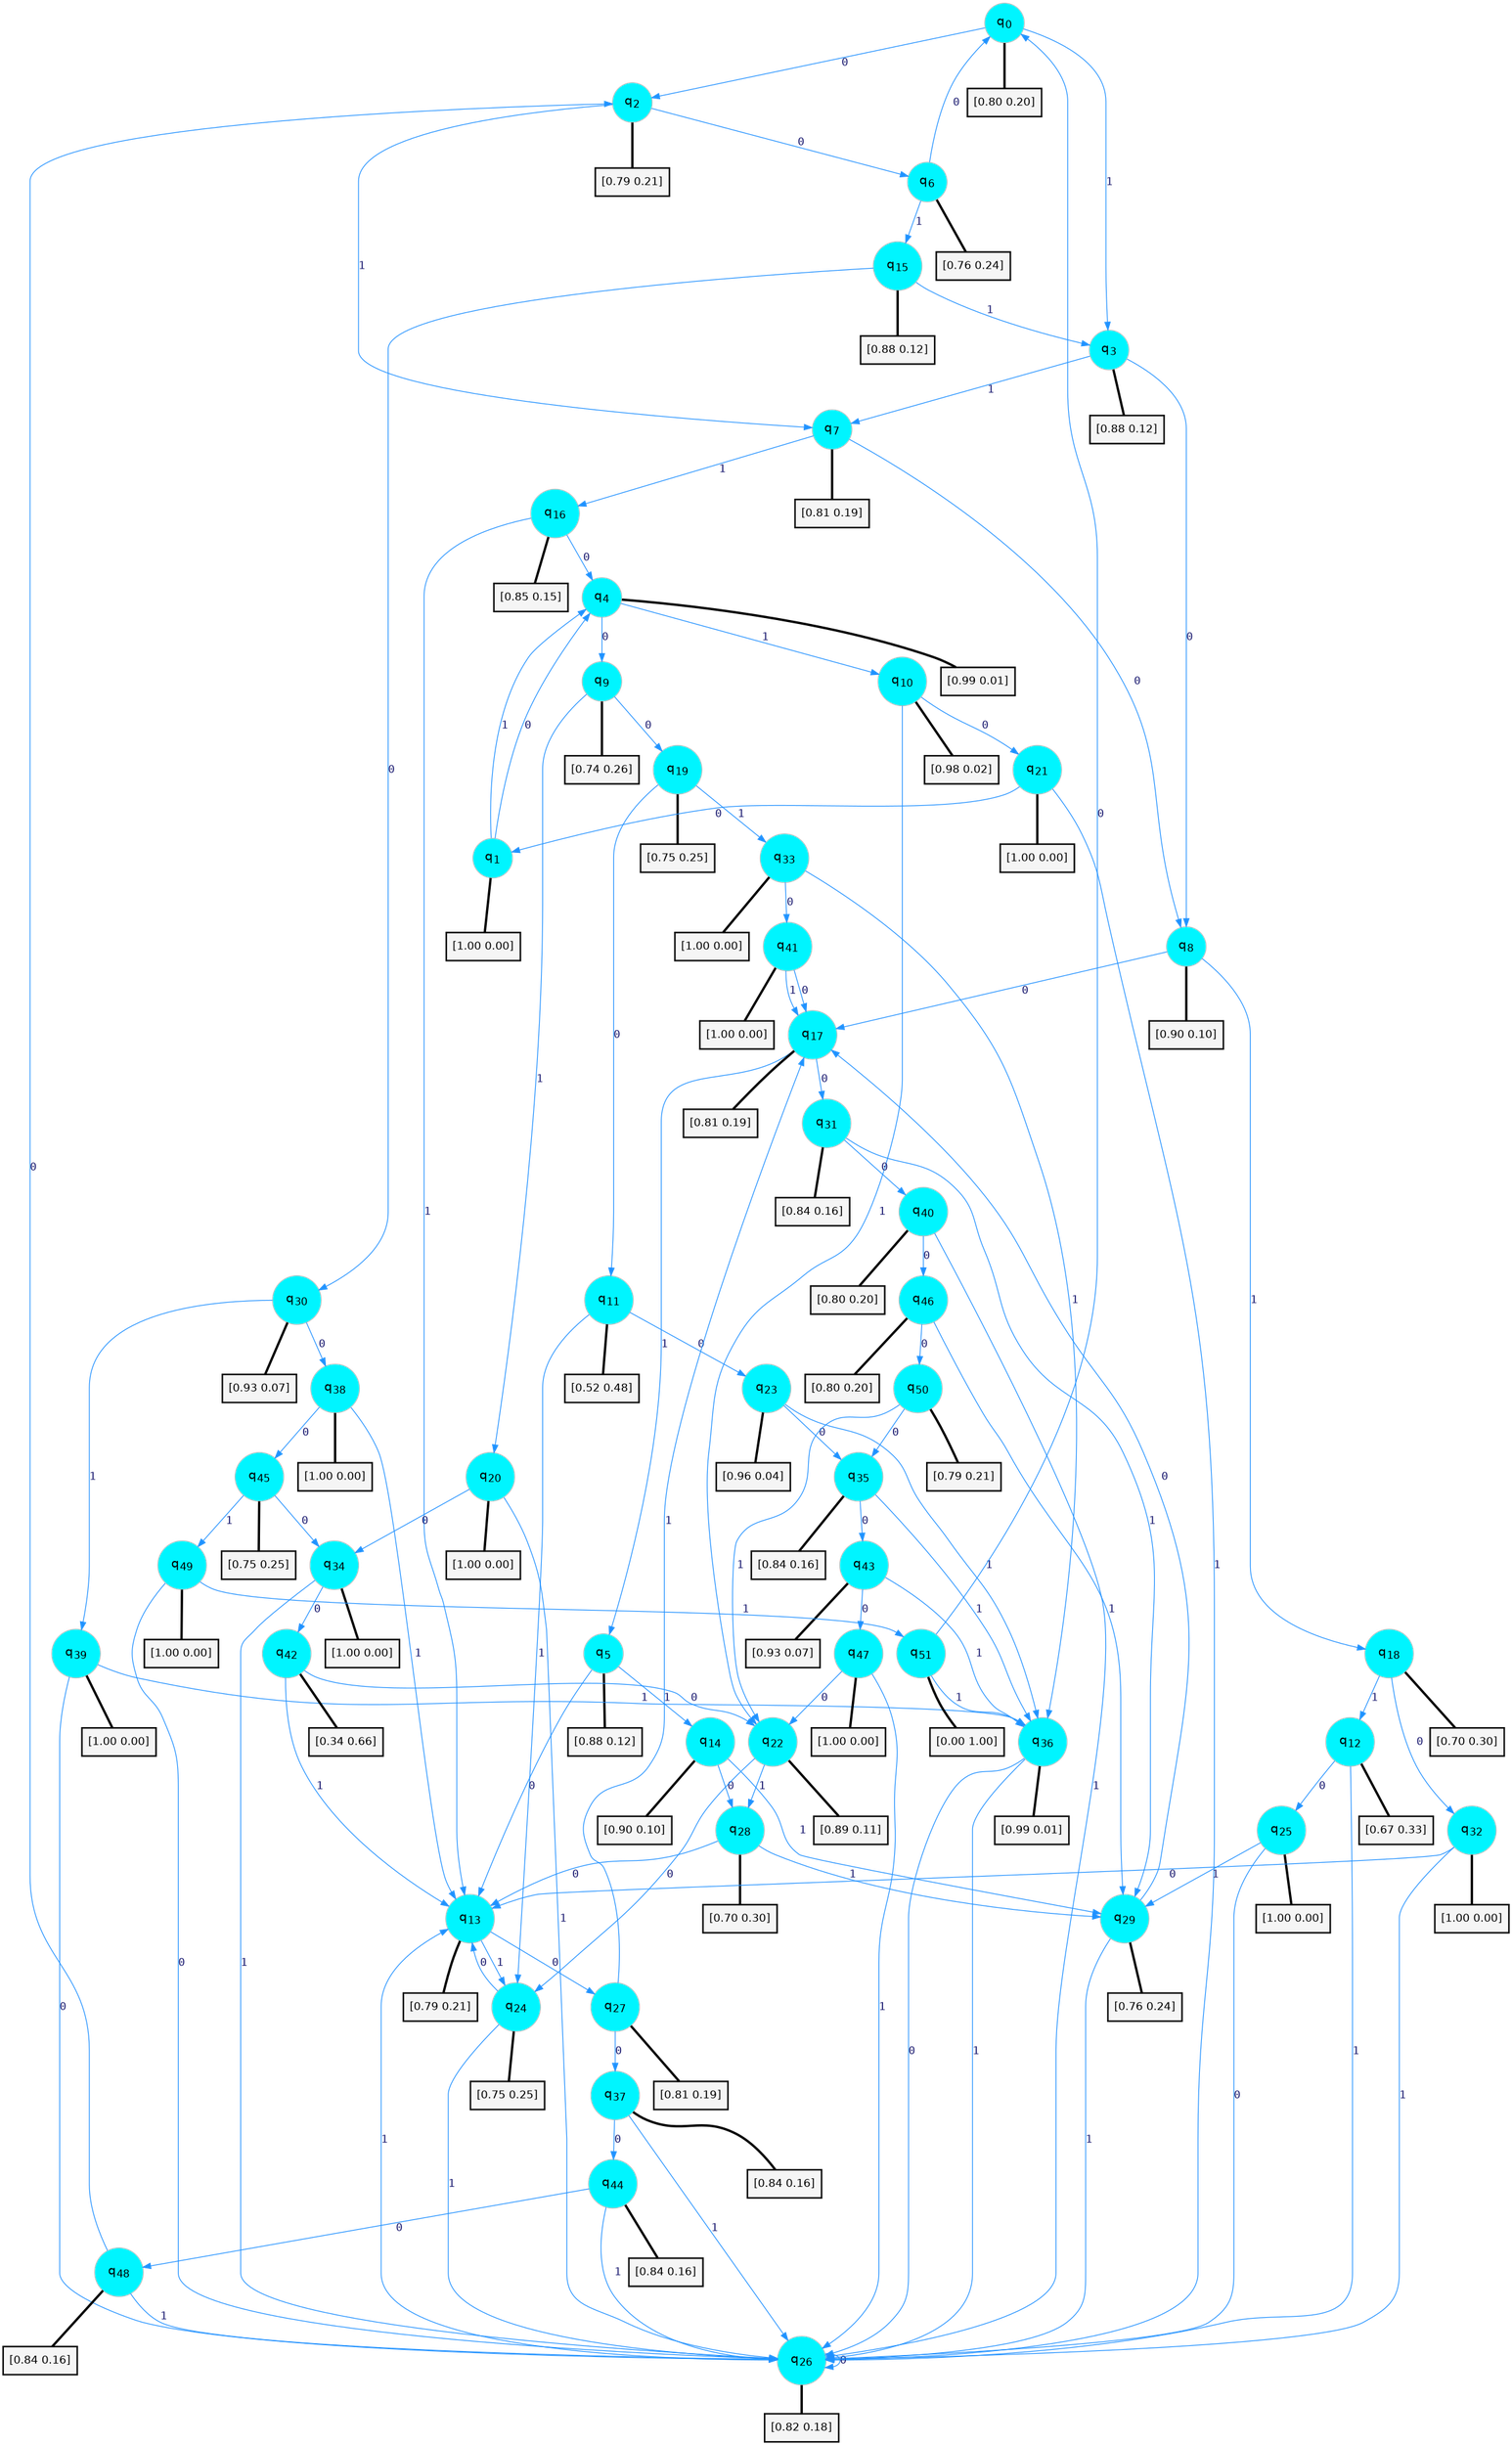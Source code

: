 digraph G {
graph [
bgcolor=transparent, dpi=300, rankdir=TD, size="40,25"];
node [
color=gray, fillcolor=turquoise1, fontcolor=black, fontname=Helvetica, fontsize=16, fontweight=bold, shape=circle, style=filled];
edge [
arrowsize=1, color=dodgerblue1, fontcolor=midnightblue, fontname=courier, fontweight=bold, penwidth=1, style=solid, weight=20];
0[label=<q<SUB>0</SUB>>];
1[label=<q<SUB>1</SUB>>];
2[label=<q<SUB>2</SUB>>];
3[label=<q<SUB>3</SUB>>];
4[label=<q<SUB>4</SUB>>];
5[label=<q<SUB>5</SUB>>];
6[label=<q<SUB>6</SUB>>];
7[label=<q<SUB>7</SUB>>];
8[label=<q<SUB>8</SUB>>];
9[label=<q<SUB>9</SUB>>];
10[label=<q<SUB>10</SUB>>];
11[label=<q<SUB>11</SUB>>];
12[label=<q<SUB>12</SUB>>];
13[label=<q<SUB>13</SUB>>];
14[label=<q<SUB>14</SUB>>];
15[label=<q<SUB>15</SUB>>];
16[label=<q<SUB>16</SUB>>];
17[label=<q<SUB>17</SUB>>];
18[label=<q<SUB>18</SUB>>];
19[label=<q<SUB>19</SUB>>];
20[label=<q<SUB>20</SUB>>];
21[label=<q<SUB>21</SUB>>];
22[label=<q<SUB>22</SUB>>];
23[label=<q<SUB>23</SUB>>];
24[label=<q<SUB>24</SUB>>];
25[label=<q<SUB>25</SUB>>];
26[label=<q<SUB>26</SUB>>];
27[label=<q<SUB>27</SUB>>];
28[label=<q<SUB>28</SUB>>];
29[label=<q<SUB>29</SUB>>];
30[label=<q<SUB>30</SUB>>];
31[label=<q<SUB>31</SUB>>];
32[label=<q<SUB>32</SUB>>];
33[label=<q<SUB>33</SUB>>];
34[label=<q<SUB>34</SUB>>];
35[label=<q<SUB>35</SUB>>];
36[label=<q<SUB>36</SUB>>];
37[label=<q<SUB>37</SUB>>];
38[label=<q<SUB>38</SUB>>];
39[label=<q<SUB>39</SUB>>];
40[label=<q<SUB>40</SUB>>];
41[label=<q<SUB>41</SUB>>];
42[label=<q<SUB>42</SUB>>];
43[label=<q<SUB>43</SUB>>];
44[label=<q<SUB>44</SUB>>];
45[label=<q<SUB>45</SUB>>];
46[label=<q<SUB>46</SUB>>];
47[label=<q<SUB>47</SUB>>];
48[label=<q<SUB>48</SUB>>];
49[label=<q<SUB>49</SUB>>];
50[label=<q<SUB>50</SUB>>];
51[label=<q<SUB>51</SUB>>];
52[label="[0.80 0.20]", shape=box,fontcolor=black, fontname=Helvetica, fontsize=14, penwidth=2, fillcolor=whitesmoke,color=black];
53[label="[1.00 0.00]", shape=box,fontcolor=black, fontname=Helvetica, fontsize=14, penwidth=2, fillcolor=whitesmoke,color=black];
54[label="[0.79 0.21]", shape=box,fontcolor=black, fontname=Helvetica, fontsize=14, penwidth=2, fillcolor=whitesmoke,color=black];
55[label="[0.88 0.12]", shape=box,fontcolor=black, fontname=Helvetica, fontsize=14, penwidth=2, fillcolor=whitesmoke,color=black];
56[label="[0.99 0.01]", shape=box,fontcolor=black, fontname=Helvetica, fontsize=14, penwidth=2, fillcolor=whitesmoke,color=black];
57[label="[0.88 0.12]", shape=box,fontcolor=black, fontname=Helvetica, fontsize=14, penwidth=2, fillcolor=whitesmoke,color=black];
58[label="[0.76 0.24]", shape=box,fontcolor=black, fontname=Helvetica, fontsize=14, penwidth=2, fillcolor=whitesmoke,color=black];
59[label="[0.81 0.19]", shape=box,fontcolor=black, fontname=Helvetica, fontsize=14, penwidth=2, fillcolor=whitesmoke,color=black];
60[label="[0.90 0.10]", shape=box,fontcolor=black, fontname=Helvetica, fontsize=14, penwidth=2, fillcolor=whitesmoke,color=black];
61[label="[0.74 0.26]", shape=box,fontcolor=black, fontname=Helvetica, fontsize=14, penwidth=2, fillcolor=whitesmoke,color=black];
62[label="[0.98 0.02]", shape=box,fontcolor=black, fontname=Helvetica, fontsize=14, penwidth=2, fillcolor=whitesmoke,color=black];
63[label="[0.52 0.48]", shape=box,fontcolor=black, fontname=Helvetica, fontsize=14, penwidth=2, fillcolor=whitesmoke,color=black];
64[label="[0.67 0.33]", shape=box,fontcolor=black, fontname=Helvetica, fontsize=14, penwidth=2, fillcolor=whitesmoke,color=black];
65[label="[0.79 0.21]", shape=box,fontcolor=black, fontname=Helvetica, fontsize=14, penwidth=2, fillcolor=whitesmoke,color=black];
66[label="[0.90 0.10]", shape=box,fontcolor=black, fontname=Helvetica, fontsize=14, penwidth=2, fillcolor=whitesmoke,color=black];
67[label="[0.88 0.12]", shape=box,fontcolor=black, fontname=Helvetica, fontsize=14, penwidth=2, fillcolor=whitesmoke,color=black];
68[label="[0.85 0.15]", shape=box,fontcolor=black, fontname=Helvetica, fontsize=14, penwidth=2, fillcolor=whitesmoke,color=black];
69[label="[0.81 0.19]", shape=box,fontcolor=black, fontname=Helvetica, fontsize=14, penwidth=2, fillcolor=whitesmoke,color=black];
70[label="[0.70 0.30]", shape=box,fontcolor=black, fontname=Helvetica, fontsize=14, penwidth=2, fillcolor=whitesmoke,color=black];
71[label="[0.75 0.25]", shape=box,fontcolor=black, fontname=Helvetica, fontsize=14, penwidth=2, fillcolor=whitesmoke,color=black];
72[label="[1.00 0.00]", shape=box,fontcolor=black, fontname=Helvetica, fontsize=14, penwidth=2, fillcolor=whitesmoke,color=black];
73[label="[1.00 0.00]", shape=box,fontcolor=black, fontname=Helvetica, fontsize=14, penwidth=2, fillcolor=whitesmoke,color=black];
74[label="[0.89 0.11]", shape=box,fontcolor=black, fontname=Helvetica, fontsize=14, penwidth=2, fillcolor=whitesmoke,color=black];
75[label="[0.96 0.04]", shape=box,fontcolor=black, fontname=Helvetica, fontsize=14, penwidth=2, fillcolor=whitesmoke,color=black];
76[label="[0.75 0.25]", shape=box,fontcolor=black, fontname=Helvetica, fontsize=14, penwidth=2, fillcolor=whitesmoke,color=black];
77[label="[1.00 0.00]", shape=box,fontcolor=black, fontname=Helvetica, fontsize=14, penwidth=2, fillcolor=whitesmoke,color=black];
78[label="[0.82 0.18]", shape=box,fontcolor=black, fontname=Helvetica, fontsize=14, penwidth=2, fillcolor=whitesmoke,color=black];
79[label="[0.81 0.19]", shape=box,fontcolor=black, fontname=Helvetica, fontsize=14, penwidth=2, fillcolor=whitesmoke,color=black];
80[label="[0.70 0.30]", shape=box,fontcolor=black, fontname=Helvetica, fontsize=14, penwidth=2, fillcolor=whitesmoke,color=black];
81[label="[0.76 0.24]", shape=box,fontcolor=black, fontname=Helvetica, fontsize=14, penwidth=2, fillcolor=whitesmoke,color=black];
82[label="[0.93 0.07]", shape=box,fontcolor=black, fontname=Helvetica, fontsize=14, penwidth=2, fillcolor=whitesmoke,color=black];
83[label="[0.84 0.16]", shape=box,fontcolor=black, fontname=Helvetica, fontsize=14, penwidth=2, fillcolor=whitesmoke,color=black];
84[label="[1.00 0.00]", shape=box,fontcolor=black, fontname=Helvetica, fontsize=14, penwidth=2, fillcolor=whitesmoke,color=black];
85[label="[1.00 0.00]", shape=box,fontcolor=black, fontname=Helvetica, fontsize=14, penwidth=2, fillcolor=whitesmoke,color=black];
86[label="[1.00 0.00]", shape=box,fontcolor=black, fontname=Helvetica, fontsize=14, penwidth=2, fillcolor=whitesmoke,color=black];
87[label="[0.84 0.16]", shape=box,fontcolor=black, fontname=Helvetica, fontsize=14, penwidth=2, fillcolor=whitesmoke,color=black];
88[label="[0.99 0.01]", shape=box,fontcolor=black, fontname=Helvetica, fontsize=14, penwidth=2, fillcolor=whitesmoke,color=black];
89[label="[0.84 0.16]", shape=box,fontcolor=black, fontname=Helvetica, fontsize=14, penwidth=2, fillcolor=whitesmoke,color=black];
90[label="[1.00 0.00]", shape=box,fontcolor=black, fontname=Helvetica, fontsize=14, penwidth=2, fillcolor=whitesmoke,color=black];
91[label="[1.00 0.00]", shape=box,fontcolor=black, fontname=Helvetica, fontsize=14, penwidth=2, fillcolor=whitesmoke,color=black];
92[label="[0.80 0.20]", shape=box,fontcolor=black, fontname=Helvetica, fontsize=14, penwidth=2, fillcolor=whitesmoke,color=black];
93[label="[1.00 0.00]", shape=box,fontcolor=black, fontname=Helvetica, fontsize=14, penwidth=2, fillcolor=whitesmoke,color=black];
94[label="[0.34 0.66]", shape=box,fontcolor=black, fontname=Helvetica, fontsize=14, penwidth=2, fillcolor=whitesmoke,color=black];
95[label="[0.93 0.07]", shape=box,fontcolor=black, fontname=Helvetica, fontsize=14, penwidth=2, fillcolor=whitesmoke,color=black];
96[label="[0.84 0.16]", shape=box,fontcolor=black, fontname=Helvetica, fontsize=14, penwidth=2, fillcolor=whitesmoke,color=black];
97[label="[0.75 0.25]", shape=box,fontcolor=black, fontname=Helvetica, fontsize=14, penwidth=2, fillcolor=whitesmoke,color=black];
98[label="[0.80 0.20]", shape=box,fontcolor=black, fontname=Helvetica, fontsize=14, penwidth=2, fillcolor=whitesmoke,color=black];
99[label="[1.00 0.00]", shape=box,fontcolor=black, fontname=Helvetica, fontsize=14, penwidth=2, fillcolor=whitesmoke,color=black];
100[label="[0.84 0.16]", shape=box,fontcolor=black, fontname=Helvetica, fontsize=14, penwidth=2, fillcolor=whitesmoke,color=black];
101[label="[1.00 0.00]", shape=box,fontcolor=black, fontname=Helvetica, fontsize=14, penwidth=2, fillcolor=whitesmoke,color=black];
102[label="[0.79 0.21]", shape=box,fontcolor=black, fontname=Helvetica, fontsize=14, penwidth=2, fillcolor=whitesmoke,color=black];
103[label="[0.00 1.00]", shape=box,fontcolor=black, fontname=Helvetica, fontsize=14, penwidth=2, fillcolor=whitesmoke,color=black];
0->2 [label=0];
0->3 [label=1];
0->52 [arrowhead=none, penwidth=3,color=black];
1->4 [label=0];
1->4 [label=1];
1->53 [arrowhead=none, penwidth=3,color=black];
2->6 [label=0];
2->7 [label=1];
2->54 [arrowhead=none, penwidth=3,color=black];
3->8 [label=0];
3->7 [label=1];
3->55 [arrowhead=none, penwidth=3,color=black];
4->9 [label=0];
4->10 [label=1];
4->56 [arrowhead=none, penwidth=3,color=black];
5->13 [label=0];
5->14 [label=1];
5->57 [arrowhead=none, penwidth=3,color=black];
6->0 [label=0];
6->15 [label=1];
6->58 [arrowhead=none, penwidth=3,color=black];
7->8 [label=0];
7->16 [label=1];
7->59 [arrowhead=none, penwidth=3,color=black];
8->17 [label=0];
8->18 [label=1];
8->60 [arrowhead=none, penwidth=3,color=black];
9->19 [label=0];
9->20 [label=1];
9->61 [arrowhead=none, penwidth=3,color=black];
10->21 [label=0];
10->22 [label=1];
10->62 [arrowhead=none, penwidth=3,color=black];
11->23 [label=0];
11->24 [label=1];
11->63 [arrowhead=none, penwidth=3,color=black];
12->25 [label=0];
12->26 [label=1];
12->64 [arrowhead=none, penwidth=3,color=black];
13->27 [label=0];
13->24 [label=1];
13->65 [arrowhead=none, penwidth=3,color=black];
14->28 [label=0];
14->29 [label=1];
14->66 [arrowhead=none, penwidth=3,color=black];
15->30 [label=0];
15->3 [label=1];
15->67 [arrowhead=none, penwidth=3,color=black];
16->4 [label=0];
16->13 [label=1];
16->68 [arrowhead=none, penwidth=3,color=black];
17->31 [label=0];
17->5 [label=1];
17->69 [arrowhead=none, penwidth=3,color=black];
18->32 [label=0];
18->12 [label=1];
18->70 [arrowhead=none, penwidth=3,color=black];
19->11 [label=0];
19->33 [label=1];
19->71 [arrowhead=none, penwidth=3,color=black];
20->34 [label=0];
20->26 [label=1];
20->72 [arrowhead=none, penwidth=3,color=black];
21->1 [label=0];
21->26 [label=1];
21->73 [arrowhead=none, penwidth=3,color=black];
22->24 [label=0];
22->28 [label=1];
22->74 [arrowhead=none, penwidth=3,color=black];
23->35 [label=0];
23->36 [label=1];
23->75 [arrowhead=none, penwidth=3,color=black];
24->13 [label=0];
24->26 [label=1];
24->76 [arrowhead=none, penwidth=3,color=black];
25->26 [label=0];
25->29 [label=1];
25->77 [arrowhead=none, penwidth=3,color=black];
26->26 [label=0];
26->13 [label=1];
26->78 [arrowhead=none, penwidth=3,color=black];
27->37 [label=0];
27->17 [label=1];
27->79 [arrowhead=none, penwidth=3,color=black];
28->13 [label=0];
28->29 [label=1];
28->80 [arrowhead=none, penwidth=3,color=black];
29->17 [label=0];
29->26 [label=1];
29->81 [arrowhead=none, penwidth=3,color=black];
30->38 [label=0];
30->39 [label=1];
30->82 [arrowhead=none, penwidth=3,color=black];
31->40 [label=0];
31->29 [label=1];
31->83 [arrowhead=none, penwidth=3,color=black];
32->13 [label=0];
32->26 [label=1];
32->84 [arrowhead=none, penwidth=3,color=black];
33->41 [label=0];
33->36 [label=1];
33->85 [arrowhead=none, penwidth=3,color=black];
34->42 [label=0];
34->26 [label=1];
34->86 [arrowhead=none, penwidth=3,color=black];
35->43 [label=0];
35->36 [label=1];
35->87 [arrowhead=none, penwidth=3,color=black];
36->26 [label=0];
36->26 [label=1];
36->88 [arrowhead=none, penwidth=3,color=black];
37->44 [label=0];
37->26 [label=1];
37->89 [arrowhead=none, penwidth=3,color=black];
38->45 [label=0];
38->13 [label=1];
38->90 [arrowhead=none, penwidth=3,color=black];
39->26 [label=0];
39->36 [label=1];
39->91 [arrowhead=none, penwidth=3,color=black];
40->46 [label=0];
40->26 [label=1];
40->92 [arrowhead=none, penwidth=3,color=black];
41->17 [label=0];
41->17 [label=1];
41->93 [arrowhead=none, penwidth=3,color=black];
42->22 [label=0];
42->13 [label=1];
42->94 [arrowhead=none, penwidth=3,color=black];
43->47 [label=0];
43->36 [label=1];
43->95 [arrowhead=none, penwidth=3,color=black];
44->48 [label=0];
44->26 [label=1];
44->96 [arrowhead=none, penwidth=3,color=black];
45->34 [label=0];
45->49 [label=1];
45->97 [arrowhead=none, penwidth=3,color=black];
46->50 [label=0];
46->29 [label=1];
46->98 [arrowhead=none, penwidth=3,color=black];
47->22 [label=0];
47->26 [label=1];
47->99 [arrowhead=none, penwidth=3,color=black];
48->2 [label=0];
48->26 [label=1];
48->100 [arrowhead=none, penwidth=3,color=black];
49->26 [label=0];
49->51 [label=1];
49->101 [arrowhead=none, penwidth=3,color=black];
50->35 [label=0];
50->22 [label=1];
50->102 [arrowhead=none, penwidth=3,color=black];
51->0 [label=0];
51->36 [label=1];
51->103 [arrowhead=none, penwidth=3,color=black];
}
